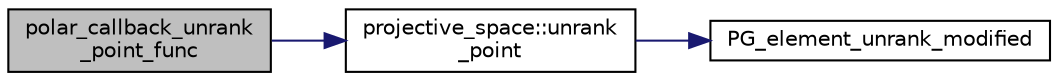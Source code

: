 digraph "polar_callback_unrank_point_func"
{
  edge [fontname="Helvetica",fontsize="10",labelfontname="Helvetica",labelfontsize="10"];
  node [fontname="Helvetica",fontsize="10",shape=record];
  rankdir="LR";
  Node2608 [label="polar_callback_unrank\l_point_func",height=0.2,width=0.4,color="black", fillcolor="grey75", style="filled", fontcolor="black"];
  Node2608 -> Node2609 [color="midnightblue",fontsize="10",style="solid",fontname="Helvetica"];
  Node2609 [label="projective_space::unrank\l_point",height=0.2,width=0.4,color="black", fillcolor="white", style="filled",URL="$d2/d17/classprojective__space.html#a3cb7917af4c5f1590b660d4bf907e0fa"];
  Node2609 -> Node2610 [color="midnightblue",fontsize="10",style="solid",fontname="Helvetica"];
  Node2610 [label="PG_element_unrank_modified",height=0.2,width=0.4,color="black", fillcolor="white", style="filled",URL="$d4/d67/geometry_8h.html#a83ae9b605d496f6a90345303f6efae64"];
}
